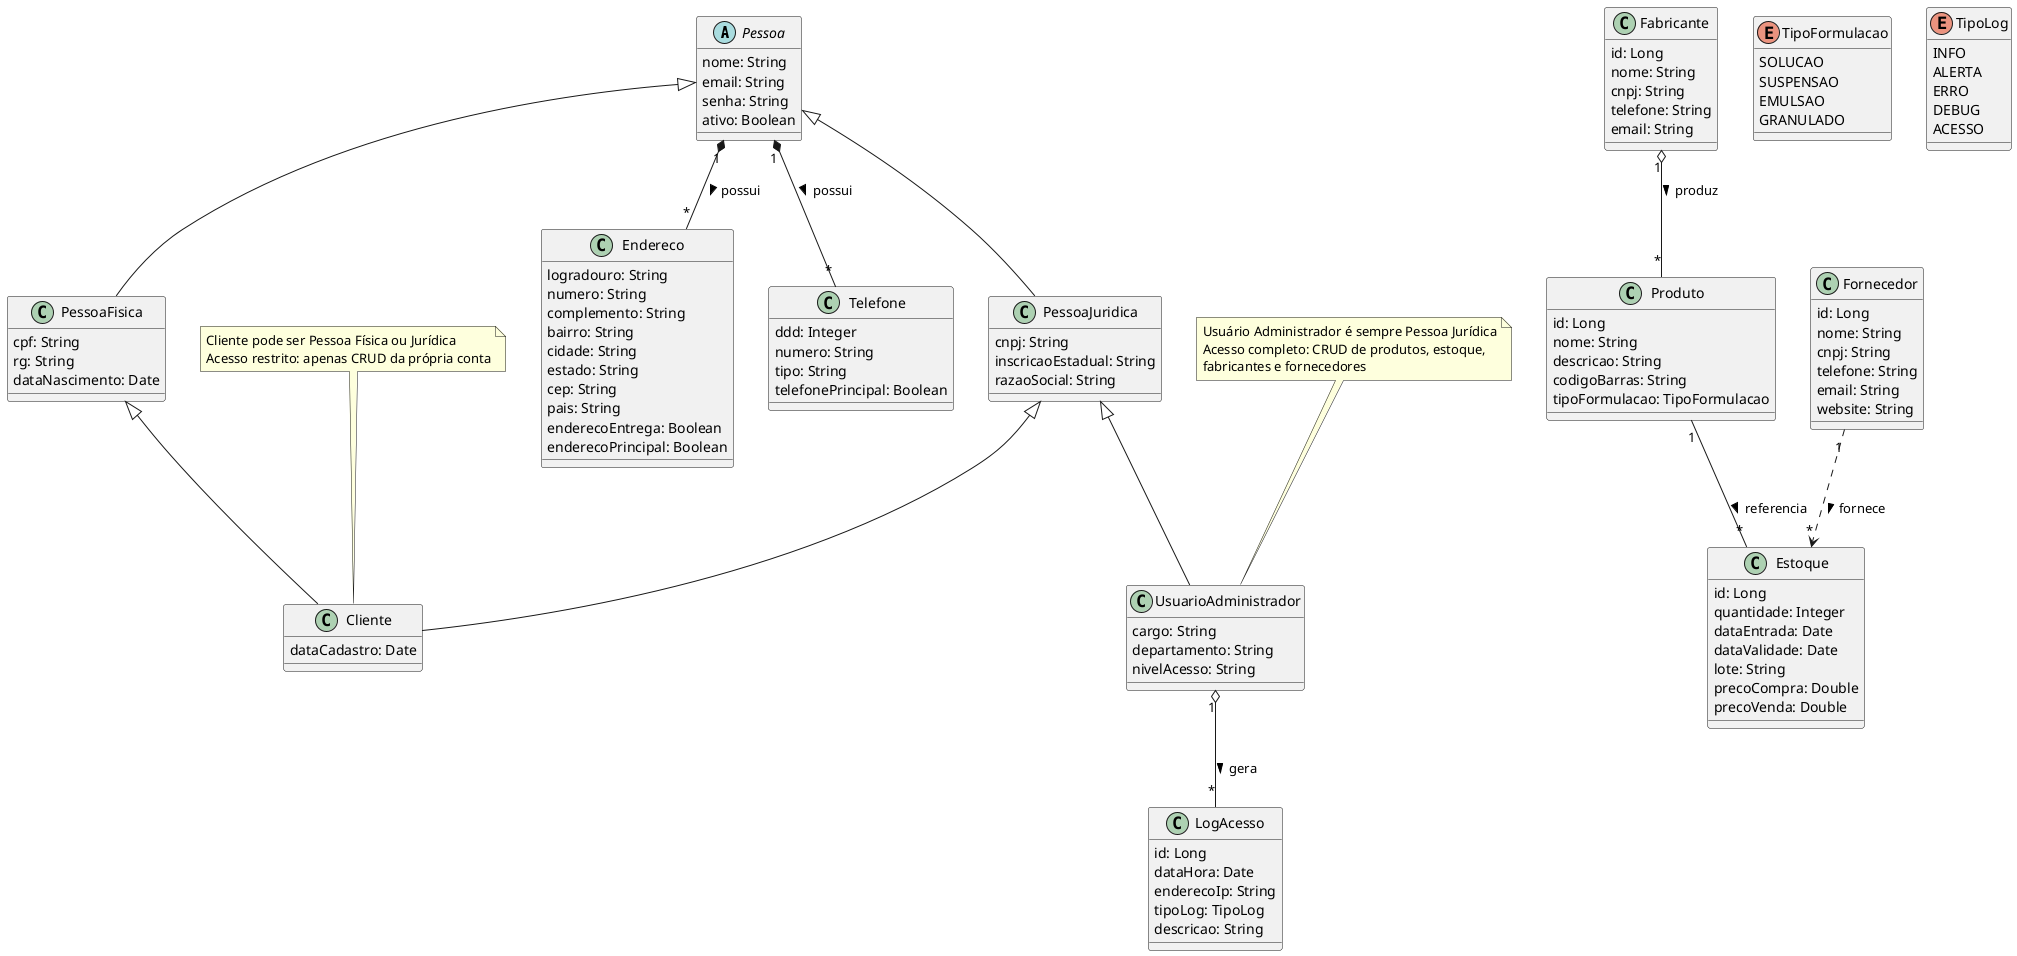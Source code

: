 @startuml

abstract class Pessoa {
  nome: String
  email: String
  senha: String
  ativo: Boolean
}

class PessoaFisica {
  cpf: String
  rg: String
  dataNascimento: Date
}

class PessoaJuridica {
  cnpj: String
  inscricaoEstadual: String
  razaoSocial: String
}

class Cliente {
  dataCadastro: Date
}

class UsuarioAdministrador {
  cargo: String
  departamento: String
  nivelAcesso: String
}

class Endereco {
  logradouro: String
  numero: String
  complemento: String
  bairro: String
  cidade: String
  estado: String
  cep: String
  pais: String
  enderecoEntrega: Boolean
  enderecoPrincipal: Boolean
}

class Telefone {
  ddd: Integer
  numero: String
  tipo: String
  telefonePrincipal: Boolean
}

class Fabricante {
  id: Long
  nome: String
  cnpj: String
  telefone: String
  email: String
}

class Produto {
  id: Long
  nome: String
  descricao: String
  codigoBarras: String
  tipoFormulacao: TipoFormulacao
}

class Fornecedor {
  id: Long
  nome: String
  cnpj: String
  telefone: String
  email: String
  website: String
}

class Estoque {
  id: Long
  quantidade: Integer
  dataEntrada: Date
  dataValidade: Date
  lote: String
  precoCompra: Double
  precoVenda: Double
}

class LogAcesso {
  id: Long 
  dataHora: Date 
  enderecoIp: String 
  tipoLog: TipoLog 
  descricao: String 
}

enum TipoFormulacao {
  SOLUCAO
  SUSPENSAO
  EMULSAO
  GRANULADO
}

enum TipoLog {
  INFO
  ALERTA
  ERRO
  DEBUG
  ACESSO
}

Pessoa <|-- PessoaFisica
Pessoa <|-- PessoaJuridica
PessoaFisica <|-- Cliente
PessoaJuridica <|-- Cliente
PessoaJuridica <|-- UsuarioAdministrador

Pessoa "1" *-- "*" Endereco : possui >
Pessoa "1" *-- "*" Telefone : possui >
Fabricante "1" o-- "*" Produto : produz >
Fornecedor "1" ..> "*" Estoque : fornece >
Produto "1" -- "*" Estoque : referencia >

UsuarioAdministrador "1" o-- "*" LogAcesso : gera >

' Notas
note top of Cliente
  Cliente pode ser Pessoa Física ou Jurídica
  Acesso restrito: apenas CRUD da própria conta
end note

note top of UsuarioAdministrador
  Usuário Administrador é sempre Pessoa Jurídica
  Acesso completo: CRUD de produtos, estoque,
  fabricantes e fornecedores
end note

@enduml